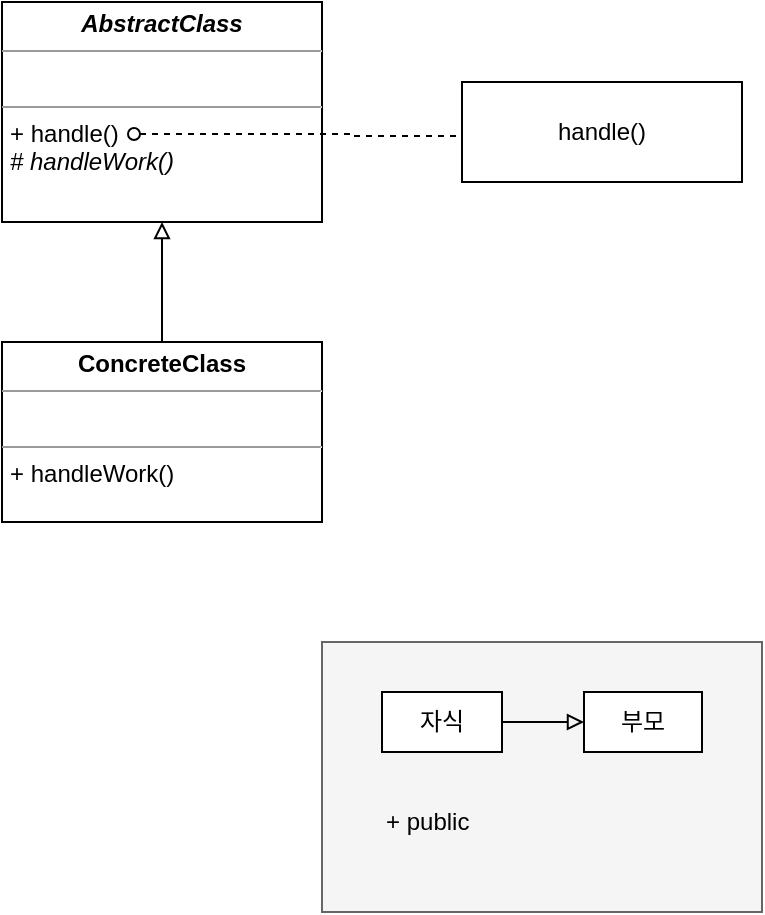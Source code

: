 <mxfile version="21.6.8" type="device">
  <diagram name="페이지-1" id="-_QgmsyM1rtOxj1mVJuA">
    <mxGraphModel dx="839" dy="731" grid="1" gridSize="10" guides="1" tooltips="1" connect="1" arrows="1" fold="1" page="1" pageScale="1" pageWidth="827" pageHeight="1169" math="0" shadow="0">
      <root>
        <mxCell id="0" />
        <mxCell id="1" parent="0" />
        <mxCell id="BlSKGfRDxOo6PiW-zUhw-1" value="" style="rounded=0;whiteSpace=wrap;html=1;fillColor=#f5f5f5;fontColor=#333333;strokeColor=#666666;" vertex="1" parent="1">
          <mxGeometry x="390" y="530" width="220" height="135" as="geometry" />
        </mxCell>
        <mxCell id="BlSKGfRDxOo6PiW-zUhw-2" value="&lt;p style=&quot;margin:0px;margin-top:4px;text-align:center;&quot;&gt;&lt;b&gt;&lt;i&gt;AbstractClass&lt;/i&gt;&lt;/b&gt;&lt;/p&gt;&lt;hr size=&quot;1&quot;&gt;&lt;p style=&quot;margin:0px;margin-left:4px;&quot;&gt;&lt;i&gt;&lt;br&gt;&lt;/i&gt;&lt;/p&gt;&lt;hr size=&quot;1&quot;&gt;&lt;p style=&quot;margin:0px;margin-left:4px;&quot;&gt;+ handle()&lt;/p&gt;&lt;p style=&quot;margin:0px;margin-left:4px;&quot;&gt;&lt;i&gt;# handleWork()&lt;/i&gt;&lt;/p&gt;&lt;p style=&quot;margin:0px;margin-left:4px;&quot;&gt;&lt;i&gt;&lt;br&gt;&lt;/i&gt;&lt;/p&gt;" style="verticalAlign=top;align=left;overflow=fill;fontSize=12;fontFamily=Helvetica;html=1;whiteSpace=wrap;" vertex="1" parent="1">
          <mxGeometry x="230" y="210" width="160" height="110" as="geometry" />
        </mxCell>
        <mxCell id="BlSKGfRDxOo6PiW-zUhw-3" value="&lt;p style=&quot;margin:0px;margin-top:4px;text-align:center;&quot;&gt;&lt;b&gt;ConcreteClass&lt;/b&gt;&lt;/p&gt;&lt;hr size=&quot;1&quot;&gt;&lt;p style=&quot;margin:0px;margin-left:4px;&quot;&gt;&lt;br&gt;&lt;/p&gt;&lt;hr size=&quot;1&quot;&gt;&lt;p style=&quot;margin:0px;margin-left:4px;&quot;&gt;+ handleWork()&lt;/p&gt;" style="verticalAlign=top;align=left;overflow=fill;fontSize=12;fontFamily=Helvetica;html=1;whiteSpace=wrap;" vertex="1" parent="1">
          <mxGeometry x="230" y="380" width="160" height="90" as="geometry" />
        </mxCell>
        <mxCell id="BlSKGfRDxOo6PiW-zUhw-4" style="edgeStyle=orthogonalEdgeStyle;rounded=0;orthogonalLoop=1;jettySize=auto;html=1;exitX=0;exitY=0.5;exitDx=0;exitDy=0;dashed=1;endArrow=oval;endFill=0;" edge="1" parent="1">
          <mxGeometry relative="1" as="geometry">
            <mxPoint x="463" y="277" as="sourcePoint" />
            <mxPoint x="296" y="276" as="targetPoint" />
            <Array as="points">
              <mxPoint x="405" y="277" />
              <mxPoint x="405" y="276" />
            </Array>
          </mxGeometry>
        </mxCell>
        <mxCell id="BlSKGfRDxOo6PiW-zUhw-5" value="" style="endArrow=block;html=1;rounded=0;entryX=0.5;entryY=1;entryDx=0;entryDy=0;exitX=0.5;exitY=0;exitDx=0;exitDy=0;endFill=0;" edge="1" parent="1" source="BlSKGfRDxOo6PiW-zUhw-3" target="BlSKGfRDxOo6PiW-zUhw-2">
          <mxGeometry width="50" height="50" relative="1" as="geometry">
            <mxPoint x="468.48" y="380" as="sourcePoint" />
            <mxPoint x="391.52" y="318.96" as="targetPoint" />
          </mxGeometry>
        </mxCell>
        <mxCell id="BlSKGfRDxOo6PiW-zUhw-6" value="" style="endArrow=block;html=1;rounded=0;entryX=0;entryY=0.5;entryDx=0;entryDy=0;exitX=1;exitY=0.5;exitDx=0;exitDy=0;endFill=0;" edge="1" parent="1" source="BlSKGfRDxOo6PiW-zUhw-7" target="BlSKGfRDxOo6PiW-zUhw-8">
          <mxGeometry width="50" height="50" relative="1" as="geometry">
            <mxPoint x="750" y="535" as="sourcePoint" />
            <mxPoint x="824" y="470" as="targetPoint" />
          </mxGeometry>
        </mxCell>
        <mxCell id="BlSKGfRDxOo6PiW-zUhw-7" value="자식" style="rounded=0;whiteSpace=wrap;html=1;" vertex="1" parent="1">
          <mxGeometry x="420" y="555" width="60" height="30" as="geometry" />
        </mxCell>
        <mxCell id="BlSKGfRDxOo6PiW-zUhw-8" value="부모" style="rounded=0;whiteSpace=wrap;html=1;" vertex="1" parent="1">
          <mxGeometry x="521" y="555" width="59" height="30" as="geometry" />
        </mxCell>
        <mxCell id="BlSKGfRDxOo6PiW-zUhw-9" value="handle()" style="html=1;whiteSpace=wrap;" vertex="1" parent="1">
          <mxGeometry x="460" y="250" width="140" height="50" as="geometry" />
        </mxCell>
        <mxCell id="BlSKGfRDxOo6PiW-zUhw-10" value="+ public" style="text;html=1;strokeColor=none;fillColor=none;align=left;verticalAlign=middle;whiteSpace=wrap;rounded=0;" vertex="1" parent="1">
          <mxGeometry x="420" y="600" width="130" height="40" as="geometry" />
        </mxCell>
      </root>
    </mxGraphModel>
  </diagram>
</mxfile>
